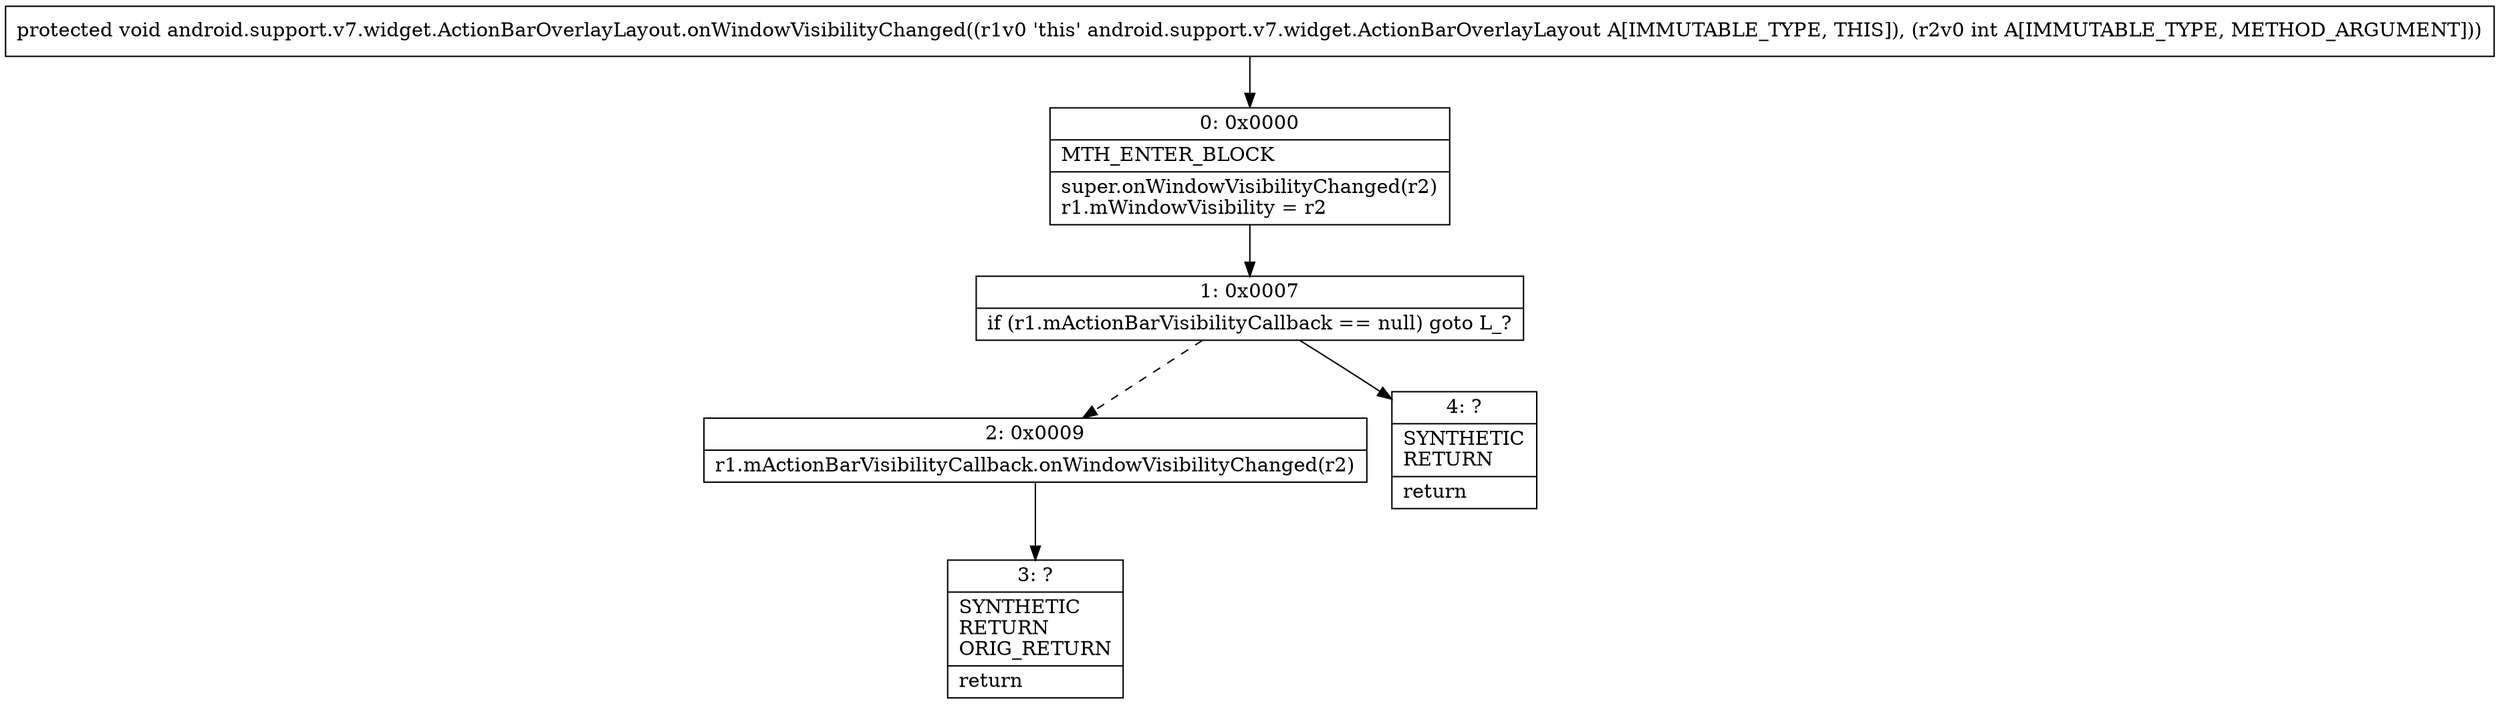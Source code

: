 digraph "CFG forandroid.support.v7.widget.ActionBarOverlayLayout.onWindowVisibilityChanged(I)V" {
Node_0 [shape=record,label="{0\:\ 0x0000|MTH_ENTER_BLOCK\l|super.onWindowVisibilityChanged(r2)\lr1.mWindowVisibility = r2\l}"];
Node_1 [shape=record,label="{1\:\ 0x0007|if (r1.mActionBarVisibilityCallback == null) goto L_?\l}"];
Node_2 [shape=record,label="{2\:\ 0x0009|r1.mActionBarVisibilityCallback.onWindowVisibilityChanged(r2)\l}"];
Node_3 [shape=record,label="{3\:\ ?|SYNTHETIC\lRETURN\lORIG_RETURN\l|return\l}"];
Node_4 [shape=record,label="{4\:\ ?|SYNTHETIC\lRETURN\l|return\l}"];
MethodNode[shape=record,label="{protected void android.support.v7.widget.ActionBarOverlayLayout.onWindowVisibilityChanged((r1v0 'this' android.support.v7.widget.ActionBarOverlayLayout A[IMMUTABLE_TYPE, THIS]), (r2v0 int A[IMMUTABLE_TYPE, METHOD_ARGUMENT])) }"];
MethodNode -> Node_0;
Node_0 -> Node_1;
Node_1 -> Node_2[style=dashed];
Node_1 -> Node_4;
Node_2 -> Node_3;
}

